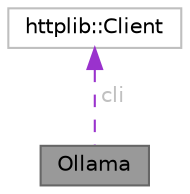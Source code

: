 digraph "Ollama"
{
 // LATEX_PDF_SIZE
  bgcolor="transparent";
  edge [fontname=Helvetica,fontsize=10,labelfontname=Helvetica,labelfontsize=10];
  node [fontname=Helvetica,fontsize=10,shape=box,height=0.2,width=0.4];
  Node1 [id="Node000001",label="Ollama",height=0.2,width=0.4,color="gray40", fillcolor="grey60", style="filled", fontcolor="black",tooltip=" "];
  Node2 -> Node1 [id="edge1_Node000001_Node000002",dir="back",color="darkorchid3",style="dashed",tooltip=" ",label=" cli",fontcolor="grey" ];
  Node2 [id="Node000002",label="httplib::Client",height=0.2,width=0.4,color="grey75", fillcolor="white", style="filled",URL="$classhttplib_1_1Client.html",tooltip=" "];
}
